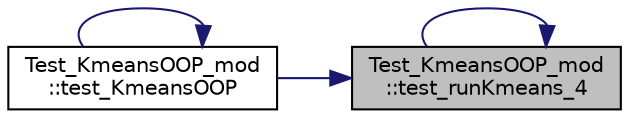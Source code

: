 digraph "Test_KmeansOOP_mod::test_runKmeans_4"
{
 // LATEX_PDF_SIZE
  edge [fontname="Helvetica",fontsize="10",labelfontname="Helvetica",labelfontsize="10"];
  node [fontname="Helvetica",fontsize="10",shape=record];
  rankdir="RL";
  Node1 [label="Test_KmeansOOP_mod\l::test_runKmeans_4",height=0.2,width=0.4,color="black", fillcolor="grey75", style="filled", fontcolor="black",tooltip="The function runKmeans() must function properly for reasonable optional input values of nzsciMax and ..."];
  Node1 -> Node2 [dir="back",color="midnightblue",fontsize="10",style="solid",fontname="Helvetica"];
  Node2 [label="Test_KmeansOOP_mod\l::test_KmeansOOP",height=0.2,width=0.4,color="black", fillcolor="white", style="filled",URL="$namespaceTest__KmeansOOP__mod.html#aaf1091beb21936b848f7f4dbe245aa98",tooltip=" "];
  Node2 -> Node2 [dir="back",color="midnightblue",fontsize="10",style="solid",fontname="Helvetica"];
  Node1 -> Node1 [dir="back",color="midnightblue",fontsize="10",style="solid",fontname="Helvetica"];
}
